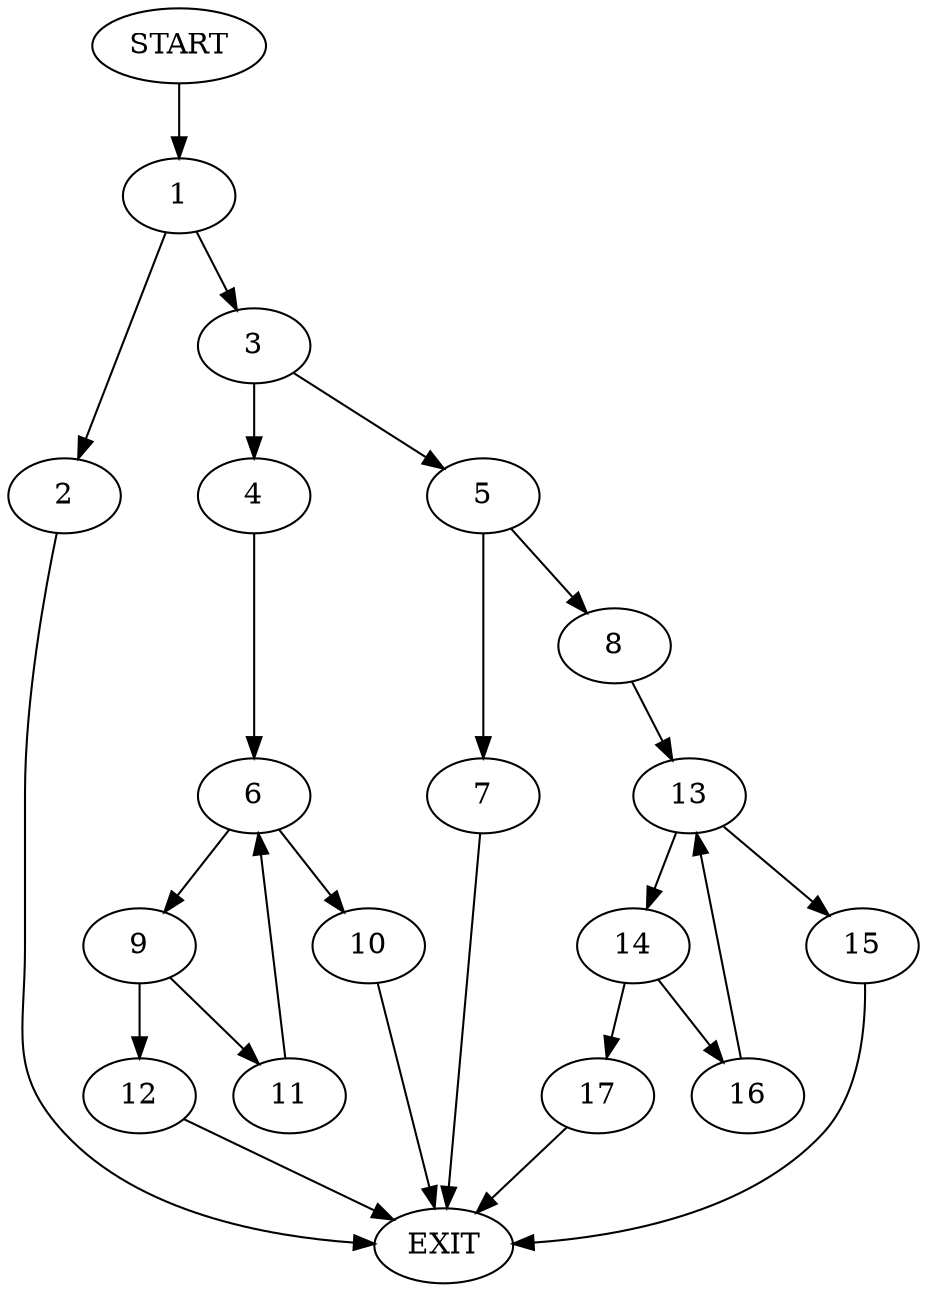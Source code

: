 digraph {
0 [label="START"]
18 [label="EXIT"]
0 -> 1
1 -> 2
1 -> 3
2 -> 18
3 -> 4
3 -> 5
4 -> 6
5 -> 7
5 -> 8
6 -> 9
6 -> 10
10 -> 18
9 -> 11
9 -> 12
12 -> 18
11 -> 6
8 -> 13
7 -> 18
13 -> 14
13 -> 15
15 -> 18
14 -> 16
14 -> 17
16 -> 13
17 -> 18
}

